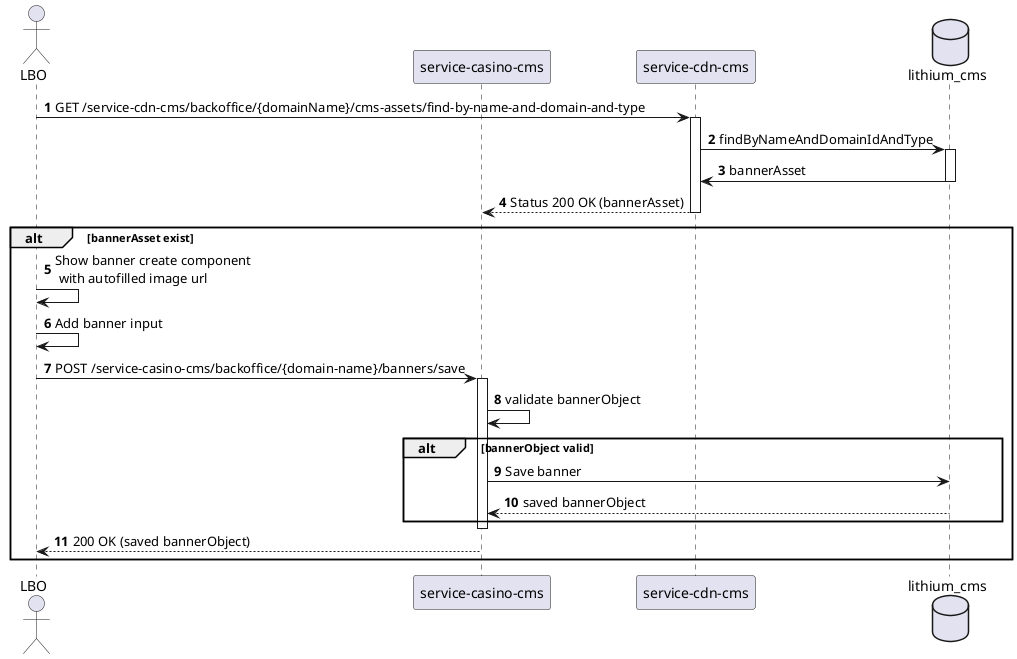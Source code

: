 .Create Banner
[plantuml]
----
@startuml
'https://plantuml.com/sequence-diagram
autonumber
actor LBO as lbo
participant "service-casino-cms" as svc_cms
participant "service-cdn-cms" as svc_cdn
database "lithium_cms" as cms_db

lbo -> svc_cdn: GET /service-cdn-cms/backoffice/{domainName}/cms-assets/find-by-name-and-domain-and-type
activate svc_cdn
    svc_cdn -> cms_db: findByNameAndDomainIdAndType
    activate cms_db
        cms_db -> svc_cdn: bannerAsset
    deactivate cms_db
    svc_cdn --> svc_cms: Status 200 OK (bannerAsset)
deactivate svc_cdn
alt bannerAsset exist
lbo -> lbo: Show banner create component \n with autofilled image url
lbo -> lbo: Add banner input
lbo -> svc_cms: POST /service-casino-cms/backoffice/{domain-name}/banners/save
activate svc_cms
    svc_cms -> svc_cms: validate bannerObject
    alt bannerObject valid
        svc_cms -> cms_db: Save banner
        cms_db --> svc_cms: saved bannerObject
    end
deactivate svc_cms
svc_cms --> lbo: 200 OK (saved bannerObject)

end


@enduml
----